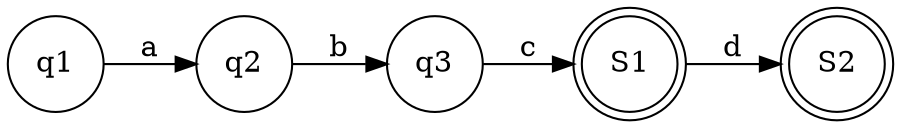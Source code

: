 digraph finite_state_machine {
    rankdir=LR;
    size="8,5"

    node [shape = doublecircle]; S1;
    node [shape = doublecircle]; S2;

    node [shape = circle];
    q1 -> q2 [ label = "a" ];
    q2 -> q3 [ label = "b" ];
    q3 -> S1 [ label = "c" ];
    S1 -> S2 [ label = "d" ];
}
